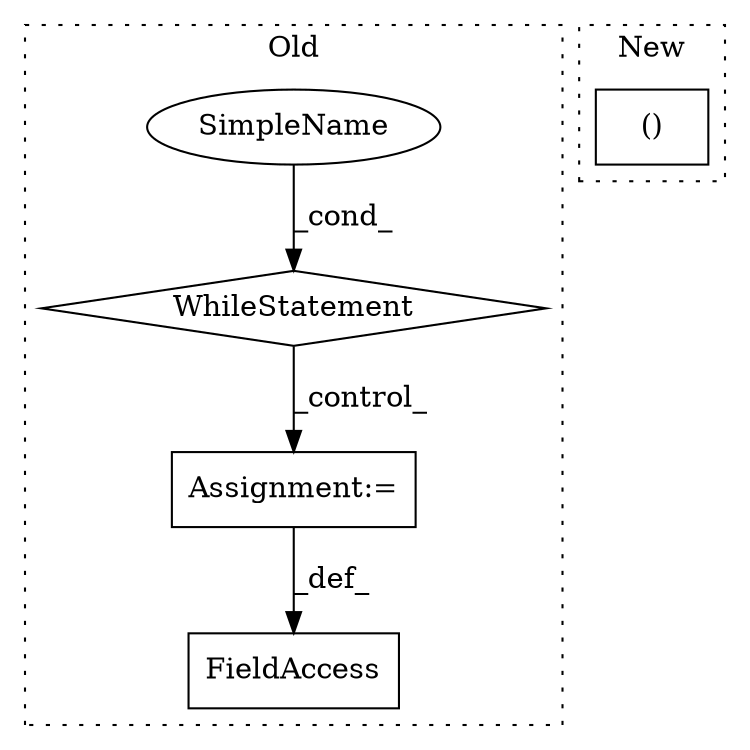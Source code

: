 digraph G {
subgraph cluster0 {
1 [label="WhileStatement" a="61" s="2390,2511" l="7,2" shape="diamond"];
3 [label="Assignment:=" a="7" s="2532" l="2" shape="box"];
4 [label="FieldAccess" a="22" s="2521" l="11" shape="box"];
5 [label="SimpleName" a="42" s="" l="" shape="ellipse"];
label = "Old";
style="dotted";
}
subgraph cluster1 {
2 [label="()" a="106" s="2038" l="44" shape="box"];
label = "New";
style="dotted";
}
1 -> 3 [label="_control_"];
3 -> 4 [label="_def_"];
5 -> 1 [label="_cond_"];
}